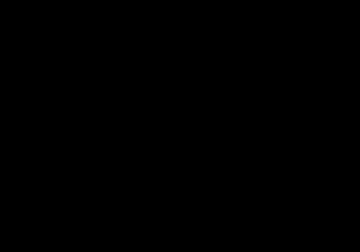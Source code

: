 # -------------------------------------------------------------
# file: plot.gp
# -------------------------------------------------------------
# -------------------------------------------------------------
# Battelle Memorial Institute
# Pacific Northwest Laboratory
# -------------------------------------------------------------
# -------------------------------------------------------------
# Created March 22, 1999 by William A. Perkins
# Last Change: Thu Feb  1 18:58:10 2007 by William A. Perkins <perk@mcperktop.local>
# -------------------------------------------------------------
# $Id$


set term postscript eps mono dashed "Helvetica" 24

# set title "TheTitle"

u = 2.0
D = 30.0
Co = 10.0
C(x,t) = (Co/2)*(erfc((x-u*t)/sqrt(4*D*t))+erfc((x+u*t)/sqrt(4*D*t))*exp(u*x/D))

set format x "%.0f"
set xlabel 'Longitudinal Distance, m'
set format y "%.0f"
set ylabel 'Concentration'
set xrange [0:3100]
set pointsize 0.5
#set timestamp
set nokey 

                                # If delta t is 18.0s (0.005 hr), t =
                                # 360.0 is 20 time steps, t = 1080.0
                                # is 60 time steps, and t = 1800.0 is
                                # 100 time steps

plot C(x/0.3048, 360.0) title "Analytic Solution" with lines ls 1, \
     C(x/0.3048, 1080.0) notitle  with lines ls 1, \
     C(x/0.3048, 1800.0) notitle  with lines ls 1, \
     C(x/0.3048, 2520.0) notitle  with lines ls 1, \
     C(x/0.3048, 3240.0) notitle  with lines ls 1, \
     '< perl ../../../scripts/mass2slice.pl -i -t 12 plot.nc stuff 1 6' using ($3*0.3048):4 title 'Simulated' with points ls 7, \
     '< perl ../../../scripts/mass2slice.pl -i -t 14 plot.nc stuff 1 6' using ($3*0.3048):4 notitle with points ls 7, \
     '< perl ../../../scripts/mass2slice.pl -i -t 16 plot.nc stuff 1 6' using ($3*0.3048):4 notitle with points ls 7, \
     '< perl ../../../scripts/mass2slice.pl -i -t 18 plot.nc stuff 1 6' using ($3*0.3048):4 notitle with points ls 7, \
     '< perl ../../../scripts/mass2slice.pl -i -t 20 plot.nc stuff 1 6' using ($3*0.3048):4 notitle with points ls 7


